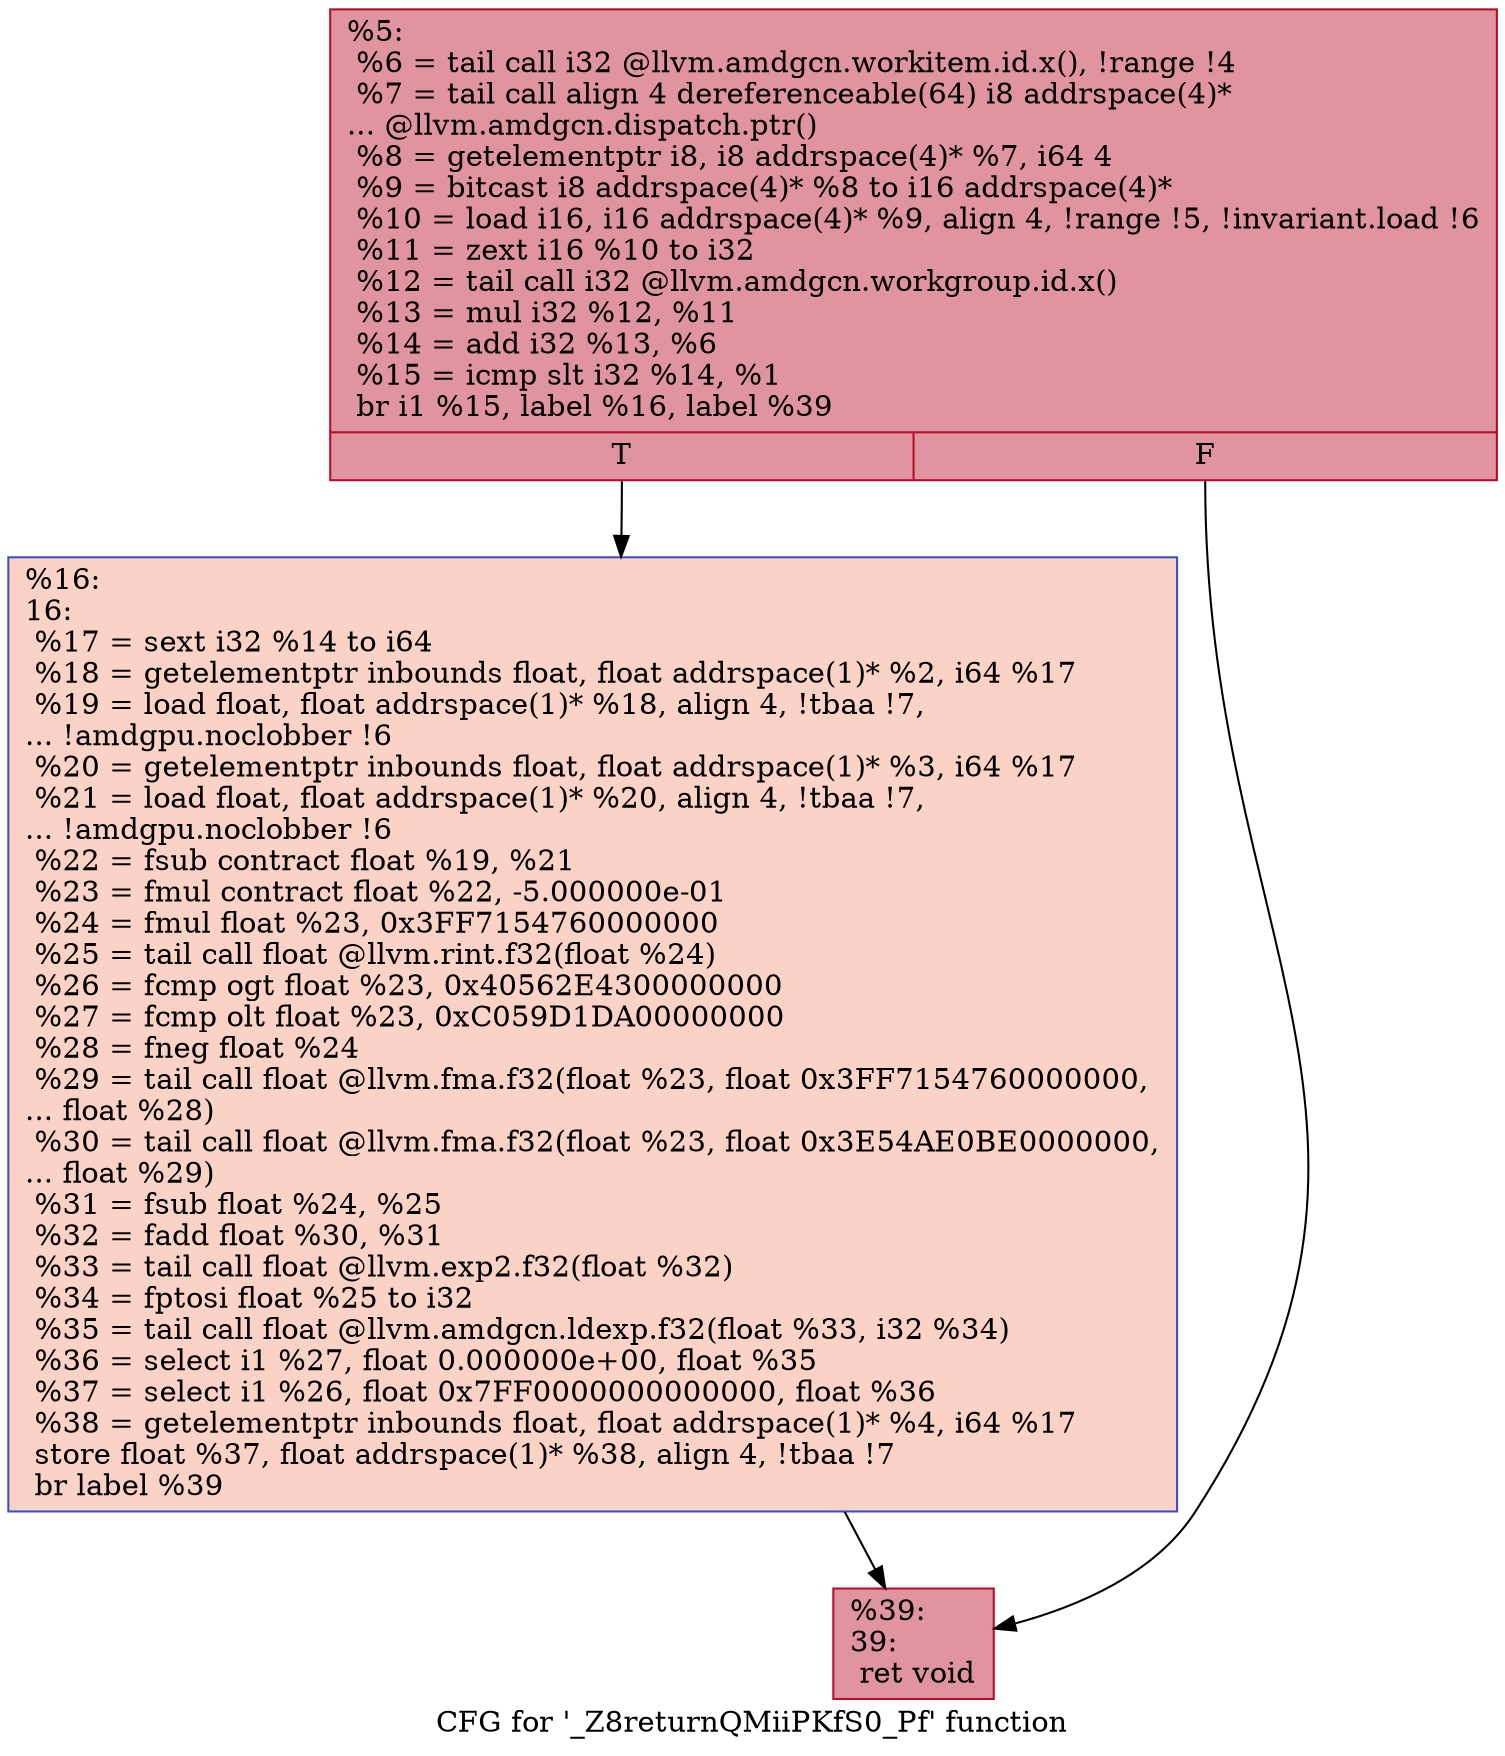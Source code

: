 digraph "CFG for '_Z8returnQMiiPKfS0_Pf' function" {
	label="CFG for '_Z8returnQMiiPKfS0_Pf' function";

	Node0x49fb700 [shape=record,color="#b70d28ff", style=filled, fillcolor="#b70d2870",label="{%5:\l  %6 = tail call i32 @llvm.amdgcn.workitem.id.x(), !range !4\l  %7 = tail call align 4 dereferenceable(64) i8 addrspace(4)*\l... @llvm.amdgcn.dispatch.ptr()\l  %8 = getelementptr i8, i8 addrspace(4)* %7, i64 4\l  %9 = bitcast i8 addrspace(4)* %8 to i16 addrspace(4)*\l  %10 = load i16, i16 addrspace(4)* %9, align 4, !range !5, !invariant.load !6\l  %11 = zext i16 %10 to i32\l  %12 = tail call i32 @llvm.amdgcn.workgroup.id.x()\l  %13 = mul i32 %12, %11\l  %14 = add i32 %13, %6\l  %15 = icmp slt i32 %14, %1\l  br i1 %15, label %16, label %39\l|{<s0>T|<s1>F}}"];
	Node0x49fb700:s0 -> Node0x49fd580;
	Node0x49fb700:s1 -> Node0x49fd610;
	Node0x49fd580 [shape=record,color="#3d50c3ff", style=filled, fillcolor="#f59c7d70",label="{%16:\l16:                                               \l  %17 = sext i32 %14 to i64\l  %18 = getelementptr inbounds float, float addrspace(1)* %2, i64 %17\l  %19 = load float, float addrspace(1)* %18, align 4, !tbaa !7,\l... !amdgpu.noclobber !6\l  %20 = getelementptr inbounds float, float addrspace(1)* %3, i64 %17\l  %21 = load float, float addrspace(1)* %20, align 4, !tbaa !7,\l... !amdgpu.noclobber !6\l  %22 = fsub contract float %19, %21\l  %23 = fmul contract float %22, -5.000000e-01\l  %24 = fmul float %23, 0x3FF7154760000000\l  %25 = tail call float @llvm.rint.f32(float %24)\l  %26 = fcmp ogt float %23, 0x40562E4300000000\l  %27 = fcmp olt float %23, 0xC059D1DA00000000\l  %28 = fneg float %24\l  %29 = tail call float @llvm.fma.f32(float %23, float 0x3FF7154760000000,\l... float %28)\l  %30 = tail call float @llvm.fma.f32(float %23, float 0x3E54AE0BE0000000,\l... float %29)\l  %31 = fsub float %24, %25\l  %32 = fadd float %30, %31\l  %33 = tail call float @llvm.exp2.f32(float %32)\l  %34 = fptosi float %25 to i32\l  %35 = tail call float @llvm.amdgcn.ldexp.f32(float %33, i32 %34)\l  %36 = select i1 %27, float 0.000000e+00, float %35\l  %37 = select i1 %26, float 0x7FF0000000000000, float %36\l  %38 = getelementptr inbounds float, float addrspace(1)* %4, i64 %17\l  store float %37, float addrspace(1)* %38, align 4, !tbaa !7\l  br label %39\l}"];
	Node0x49fd580 -> Node0x49fd610;
	Node0x49fd610 [shape=record,color="#b70d28ff", style=filled, fillcolor="#b70d2870",label="{%39:\l39:                                               \l  ret void\l}"];
}
